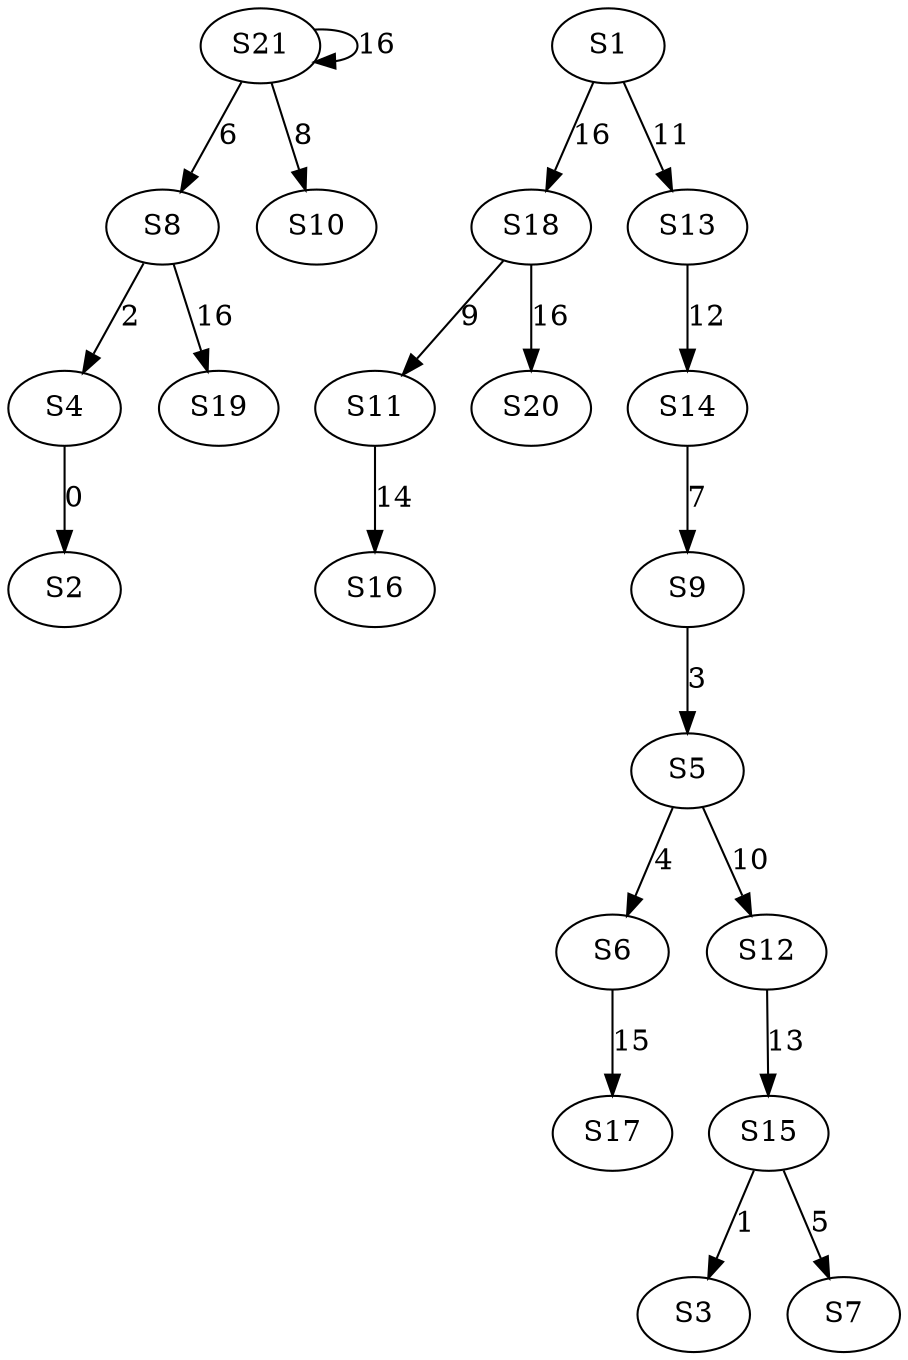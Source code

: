 strict digraph {
	S4 -> S2 [ label = 0 ];
	S15 -> S3 [ label = 1 ];
	S8 -> S4 [ label = 2 ];
	S9 -> S5 [ label = 3 ];
	S5 -> S6 [ label = 4 ];
	S15 -> S7 [ label = 5 ];
	S21 -> S8 [ label = 6 ];
	S14 -> S9 [ label = 7 ];
	S21 -> S10 [ label = 8 ];
	S18 -> S11 [ label = 9 ];
	S5 -> S12 [ label = 10 ];
	S1 -> S13 [ label = 11 ];
	S13 -> S14 [ label = 12 ];
	S12 -> S15 [ label = 13 ];
	S11 -> S16 [ label = 14 ];
	S6 -> S17 [ label = 15 ];
	S1 -> S18 [ label = 16 ];
	S8 -> S19 [ label = 16 ];
	S18 -> S20 [ label = 16 ];
	S21 -> S21 [ label = 16 ];
}